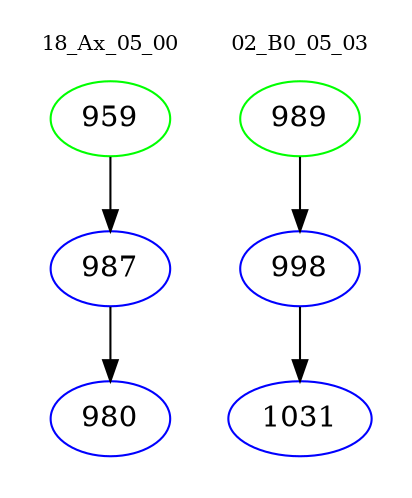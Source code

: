 digraph{
subgraph cluster_0 {
color = white
label = "18_Ax_05_00";
fontsize=10;
T0_959 [label="959", color="green"]
T0_959 -> T0_987 [color="black"]
T0_987 [label="987", color="blue"]
T0_987 -> T0_980 [color="black"]
T0_980 [label="980", color="blue"]
}
subgraph cluster_1 {
color = white
label = "02_B0_05_03";
fontsize=10;
T1_989 [label="989", color="green"]
T1_989 -> T1_998 [color="black"]
T1_998 [label="998", color="blue"]
T1_998 -> T1_1031 [color="black"]
T1_1031 [label="1031", color="blue"]
}
}
